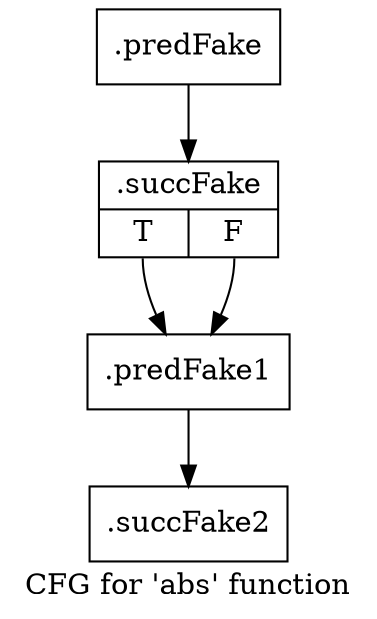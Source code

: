 digraph "CFG for 'abs' function" {
	label="CFG for 'abs' function";

	Node0x4ea89e0 [shape=record,filename="",linenumber="",label="{.predFake}"];
	Node0x4ea89e0 -> Node0x4ee3300[ callList="" memoryops="" filename="../../../../../src/ban_s3.cpp" execusionnum="0"];
	Node0x4ee3300 [shape=record,filename="../../../../../src/ban_s3.cpp",linenumber="257",label="{.succFake|{<s0>T|<s1>F}}"];
	Node0x4ee3300:s0 -> Node0x4ea8b80[ callList="" memoryops="" filename="../../../../../src/ban_s3.cpp" execusionnum="0"];
	Node0x4ee3300:s1 -> Node0x4ea8b80[ callList="6:260" memoryops="" filename="../../../../../src/ban_s3.cpp" execusionnum="0"];
	Node0x4ea8b80 [shape=record,filename="../../../../../src/ban_s3.cpp",linenumber="261",label="{.predFake1}"];
	Node0x4ea8b80 -> Node0x4ee5e90[ callList="" memoryops="" filename="../../../../../src/ban_s3.cpp" execusionnum="0"];
	Node0x4ee5e90 [shape=record,filename="../../../../../src/ban_s3.cpp",linenumber="261",label="{.succFake2}"];
}
